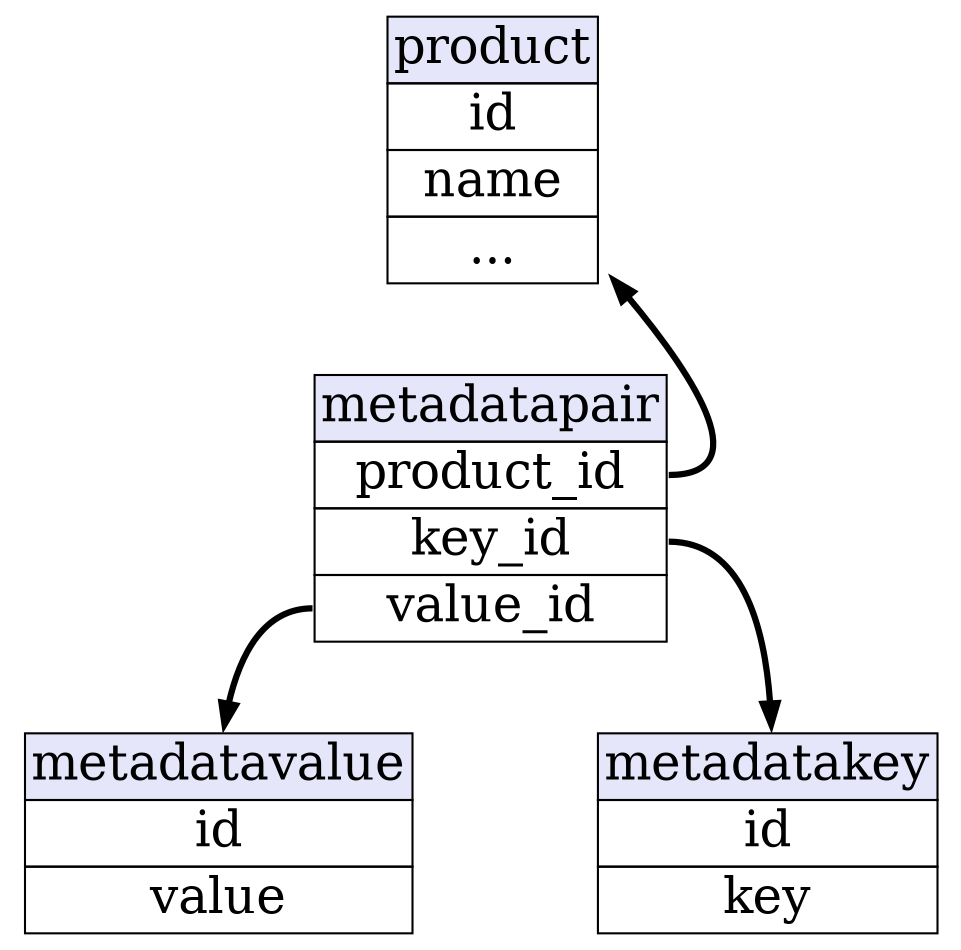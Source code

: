 digraph mdp {
    graph [nodesep=1 bgcolor=transparent];
    node [fontsize=24 shape=plaintext];
    edge [penwidth=3];

    p [label=<
       <table border="0" cellborder="1" cellspacing="0" align="left">
       <tr><td bgcolor="lavender">product</td></tr>
       <tr><td port="id">id</td></tr>
       <tr><td>name</td></tr>
       <tr><td>...</td></tr>
       </table>
    >];

    mdp [label=<
         <table border="0" cellborder="1" cellspacing="0" align="left">
         <tr><td bgcolor="lavender">metadatapair</td></tr>
         <tr><td port="product_id">product_id</td></tr>
         <tr><td port="key_id">key_id</td></tr>
         <tr><td port="value_id">value_id</td></tr>
         </table>
    >];

    mdk [label=<
         <table border="0" cellborder="1" cellspacing="0" align="left">
         <tr><td bgcolor="lavender">metadatakey</td></tr>
         <tr><td port="id">id</td></tr>
         <tr><td port="key">key</td></tr>
         </table>
    >];

    mdv [label=<
         <table border="0" cellborder="1" cellspacing="0" align="left">
         <tr><td bgcolor="lavender">metadatavalue</td></tr>
         <tr><td port="id">id</td></tr>
         <tr><td port="key">value</td></tr>
         </table>
    >];

    mdp:product_id -> p;
    mdp:key_id -> mdk;
    mdp:value_id -> mdv;

    mdv -> mdk [style=invis];

    {rank=min p};
    {rank=max mdk mdv}
}
